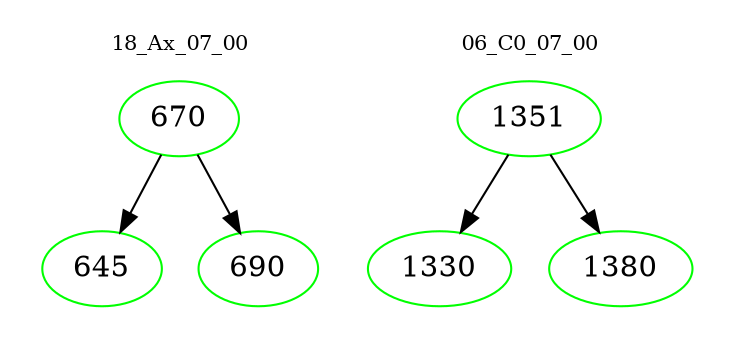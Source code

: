 digraph{
subgraph cluster_0 {
color = white
label = "18_Ax_07_00";
fontsize=10;
T0_670 [label="670", color="green"]
T0_670 -> T0_645 [color="black"]
T0_645 [label="645", color="green"]
T0_670 -> T0_690 [color="black"]
T0_690 [label="690", color="green"]
}
subgraph cluster_1 {
color = white
label = "06_C0_07_00";
fontsize=10;
T1_1351 [label="1351", color="green"]
T1_1351 -> T1_1330 [color="black"]
T1_1330 [label="1330", color="green"]
T1_1351 -> T1_1380 [color="black"]
T1_1380 [label="1380", color="green"]
}
}
